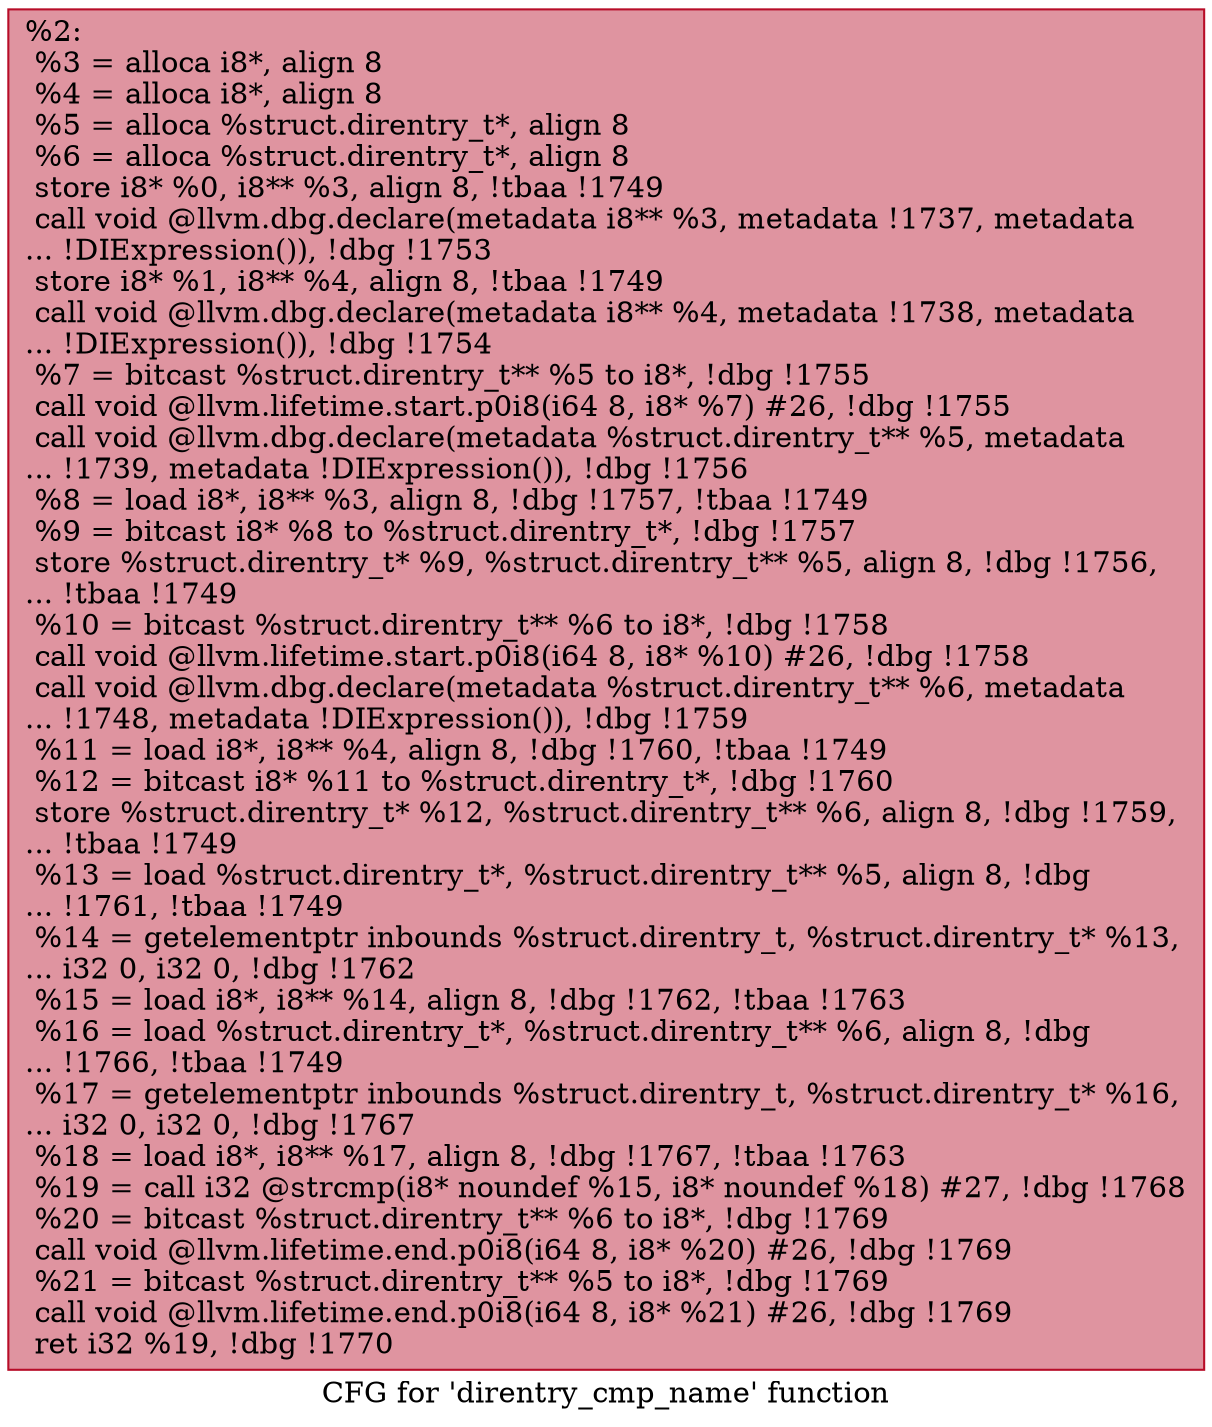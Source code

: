 digraph "CFG for 'direntry_cmp_name' function" {
	label="CFG for 'direntry_cmp_name' function";

	Node0x1b24bc0 [shape=record,color="#b70d28ff", style=filled, fillcolor="#b70d2870",label="{%2:\l  %3 = alloca i8*, align 8\l  %4 = alloca i8*, align 8\l  %5 = alloca %struct.direntry_t*, align 8\l  %6 = alloca %struct.direntry_t*, align 8\l  store i8* %0, i8** %3, align 8, !tbaa !1749\l  call void @llvm.dbg.declare(metadata i8** %3, metadata !1737, metadata\l... !DIExpression()), !dbg !1753\l  store i8* %1, i8** %4, align 8, !tbaa !1749\l  call void @llvm.dbg.declare(metadata i8** %4, metadata !1738, metadata\l... !DIExpression()), !dbg !1754\l  %7 = bitcast %struct.direntry_t** %5 to i8*, !dbg !1755\l  call void @llvm.lifetime.start.p0i8(i64 8, i8* %7) #26, !dbg !1755\l  call void @llvm.dbg.declare(metadata %struct.direntry_t** %5, metadata\l... !1739, metadata !DIExpression()), !dbg !1756\l  %8 = load i8*, i8** %3, align 8, !dbg !1757, !tbaa !1749\l  %9 = bitcast i8* %8 to %struct.direntry_t*, !dbg !1757\l  store %struct.direntry_t* %9, %struct.direntry_t** %5, align 8, !dbg !1756,\l... !tbaa !1749\l  %10 = bitcast %struct.direntry_t** %6 to i8*, !dbg !1758\l  call void @llvm.lifetime.start.p0i8(i64 8, i8* %10) #26, !dbg !1758\l  call void @llvm.dbg.declare(metadata %struct.direntry_t** %6, metadata\l... !1748, metadata !DIExpression()), !dbg !1759\l  %11 = load i8*, i8** %4, align 8, !dbg !1760, !tbaa !1749\l  %12 = bitcast i8* %11 to %struct.direntry_t*, !dbg !1760\l  store %struct.direntry_t* %12, %struct.direntry_t** %6, align 8, !dbg !1759,\l... !tbaa !1749\l  %13 = load %struct.direntry_t*, %struct.direntry_t** %5, align 8, !dbg\l... !1761, !tbaa !1749\l  %14 = getelementptr inbounds %struct.direntry_t, %struct.direntry_t* %13,\l... i32 0, i32 0, !dbg !1762\l  %15 = load i8*, i8** %14, align 8, !dbg !1762, !tbaa !1763\l  %16 = load %struct.direntry_t*, %struct.direntry_t** %6, align 8, !dbg\l... !1766, !tbaa !1749\l  %17 = getelementptr inbounds %struct.direntry_t, %struct.direntry_t* %16,\l... i32 0, i32 0, !dbg !1767\l  %18 = load i8*, i8** %17, align 8, !dbg !1767, !tbaa !1763\l  %19 = call i32 @strcmp(i8* noundef %15, i8* noundef %18) #27, !dbg !1768\l  %20 = bitcast %struct.direntry_t** %6 to i8*, !dbg !1769\l  call void @llvm.lifetime.end.p0i8(i64 8, i8* %20) #26, !dbg !1769\l  %21 = bitcast %struct.direntry_t** %5 to i8*, !dbg !1769\l  call void @llvm.lifetime.end.p0i8(i64 8, i8* %21) #26, !dbg !1769\l  ret i32 %19, !dbg !1770\l}"];
}
